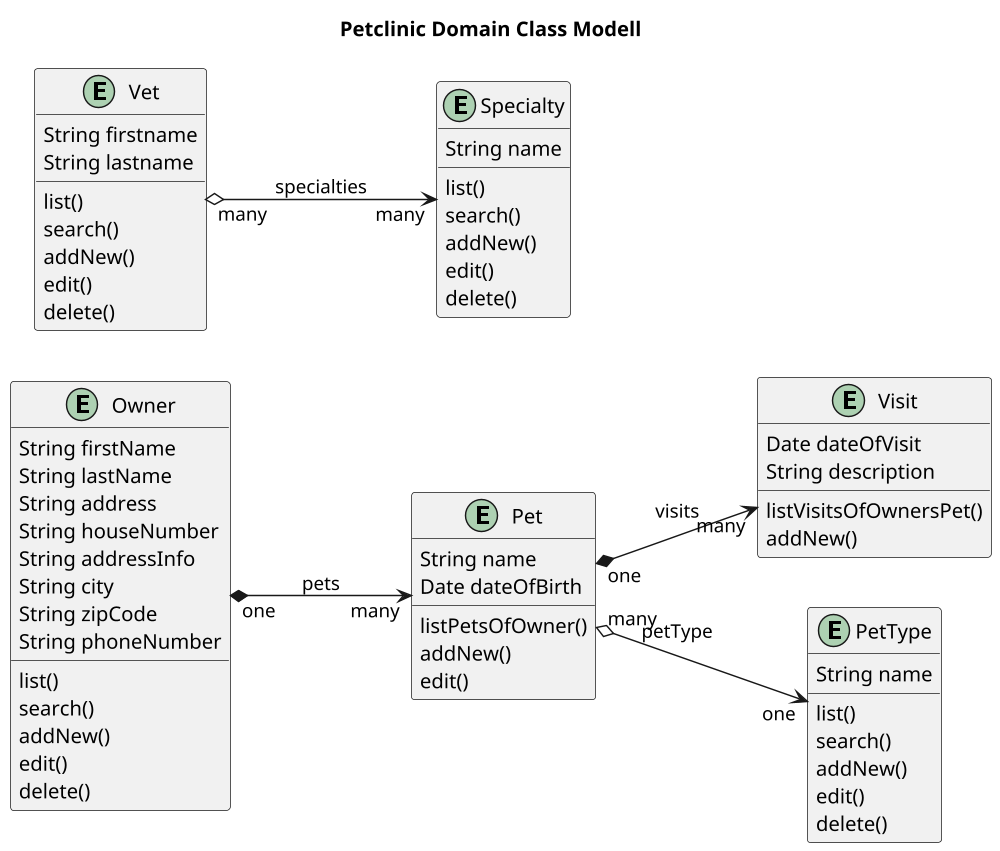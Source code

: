 @startuml


title Petclinic Domain Class Modell
'https://plantuml.com/class-diagram

left to right direction
'top to bottom direction

scale 1000 width

entity Owner {
 String firstName
 String lastName
 String address
 String houseNumber
 String addressInfo
 String city
 String zipCode
 String phoneNumber
 list()
 search()
 addNew()
 edit()
 delete()
}

entity Pet {
    String name
    Date dateOfBirth
    listPetsOfOwner()
    addNew()
    edit()
}

entity Visit {
    Date dateOfVisit
    String description
    listVisitsOfOwnersPet()
    addNew()
}

entity Vet {
    String firstname
    String lastname
    list()
    search()
    addNew()
    edit()
    delete()
}

entity PetType {
    String name
    list()
    search()
    addNew()
    edit()
    delete()
}

entity Specialty {
    String name
    list()
    search()
    addNew()
    edit()
    delete()
}

Owner "one"  *--> "many"  Pet: pets
Pet "one" *--> "many" Visit: visits
Pet "many"  o-->  "one" PetType: petType
Vet "many" o--> "many" Specialty: specialties
@enduml